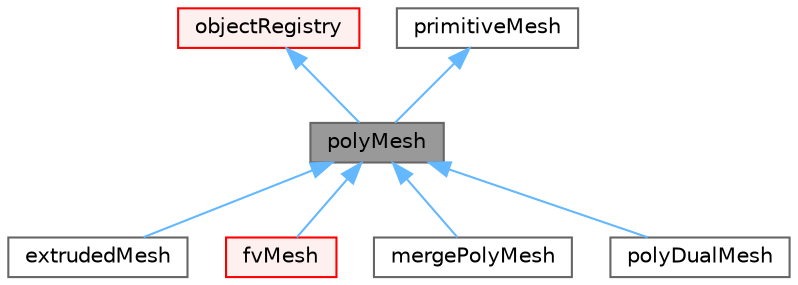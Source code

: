 digraph "polyMesh"
{
 // LATEX_PDF_SIZE
  bgcolor="transparent";
  edge [fontname=Helvetica,fontsize=10,labelfontname=Helvetica,labelfontsize=10];
  node [fontname=Helvetica,fontsize=10,shape=box,height=0.2,width=0.4];
  Node1 [id="Node000001",label="polyMesh",height=0.2,width=0.4,color="gray40", fillcolor="grey60", style="filled", fontcolor="black",tooltip="Mesh consisting of general polyhedral cells."];
  Node2 -> Node1 [id="edge1_Node000001_Node000002",dir="back",color="steelblue1",style="solid",tooltip=" "];
  Node2 [id="Node000002",label="objectRegistry",height=0.2,width=0.4,color="red", fillcolor="#FFF0F0", style="filled",URL="$classFoam_1_1objectRegistry.html",tooltip="Registry of regIOobjects."];
  Node9 -> Node1 [id="edge2_Node000001_Node000009",dir="back",color="steelblue1",style="solid",tooltip=" "];
  Node9 [id="Node000009",label="primitiveMesh",height=0.2,width=0.4,color="gray40", fillcolor="white", style="filled",URL="$classFoam_1_1primitiveMesh.html",tooltip="Cell-face mesh analysis engine."];
  Node1 -> Node10 [id="edge3_Node000001_Node000010",dir="back",color="steelblue1",style="solid",tooltip=" "];
  Node10 [id="Node000010",label="extrudedMesh",height=0.2,width=0.4,color="gray40", fillcolor="white", style="filled",URL="$classFoam_1_1extrudedMesh.html",tooltip=" "];
  Node1 -> Node11 [id="edge4_Node000001_Node000011",dir="back",color="steelblue1",style="solid",tooltip=" "];
  Node11 [id="Node000011",label="fvMesh",height=0.2,width=0.4,color="red", fillcolor="#FFF0F0", style="filled",URL="$classFoam_1_1fvMesh.html",tooltip="Mesh data needed to do the Finite Volume discretisation."];
  Node1 -> Node42 [id="edge5_Node000001_Node000042",dir="back",color="steelblue1",style="solid",tooltip=" "];
  Node42 [id="Node000042",label="mergePolyMesh",height=0.2,width=0.4,color="gray40", fillcolor="white", style="filled",URL="$classFoam_1_1mergePolyMesh.html",tooltip="Add a given mesh to the original mesh to create a single new mesh."];
  Node1 -> Node43 [id="edge6_Node000001_Node000043",dir="back",color="steelblue1",style="solid",tooltip=" "];
  Node43 [id="Node000043",label="polyDualMesh",height=0.2,width=0.4,color="gray40", fillcolor="white", style="filled",URL="$classFoam_1_1polyDualMesh.html",tooltip="Creates dual of polyMesh."];
}
